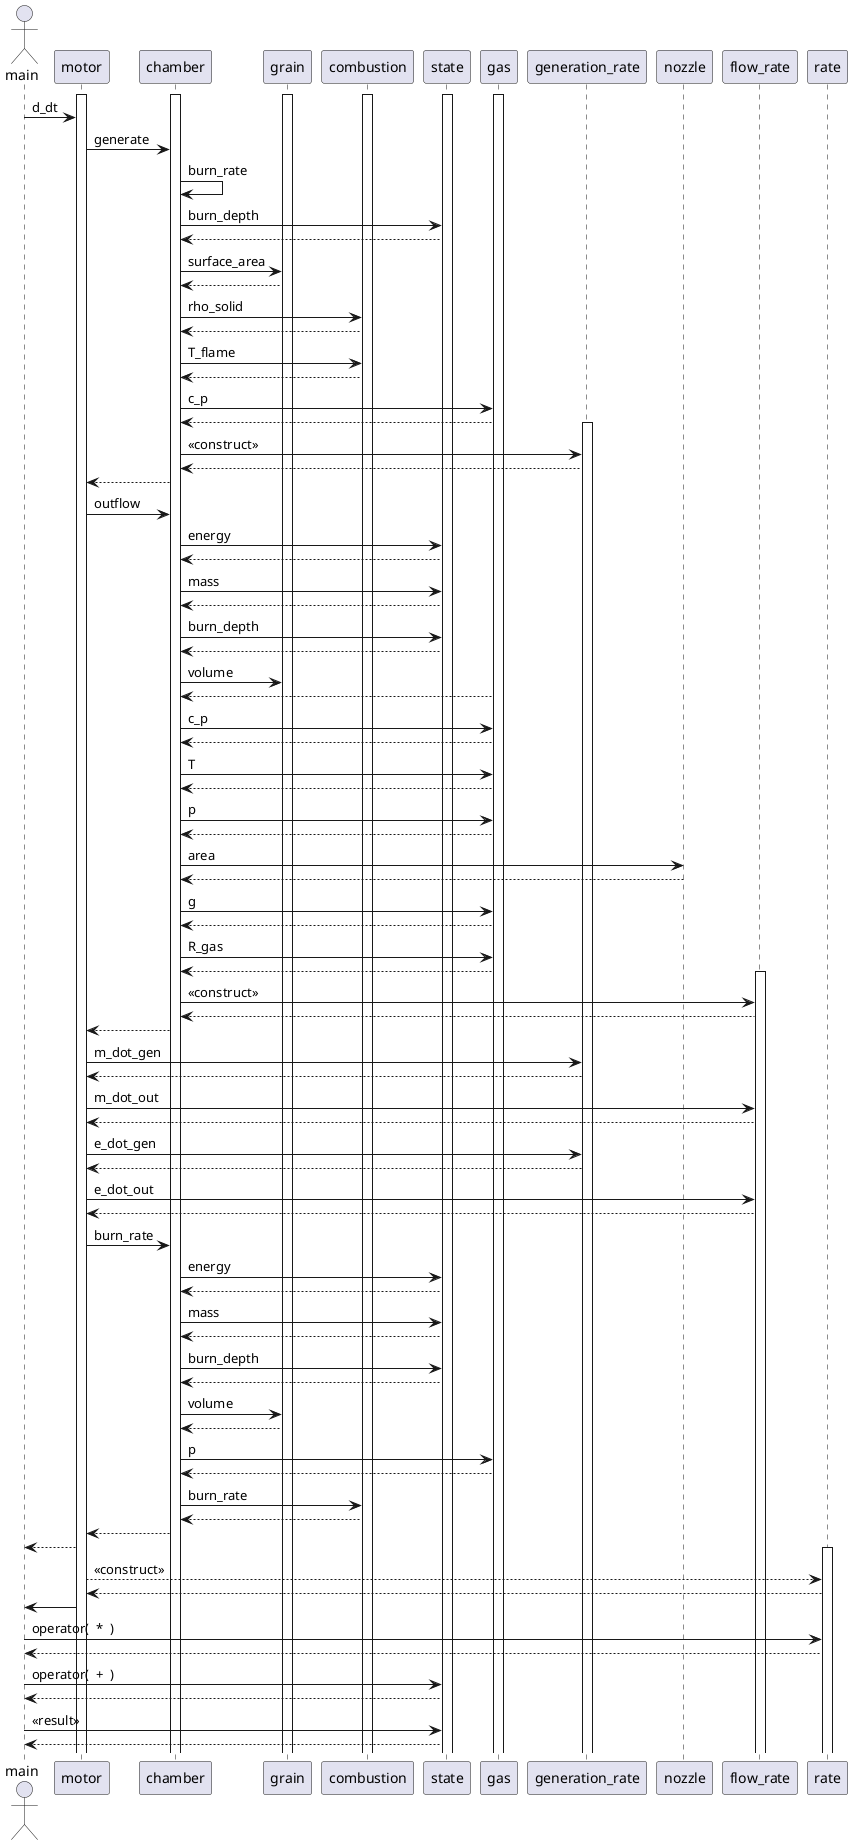 @startuml
Actor main
activate motor
activate chamber
activate grain
activate combustion
activate state
activate gas
main -> motor: d_dt
motor -> chamber: generate
chamber -> chamber: burn_rate
chamber -> state: burn_depth
state --> chamber
chamber -> grain: surface_area
grain --> chamber
chamber -> combustion: rho_solid
combustion --> chamber
chamber -> combustion: T_flame
combustion --> chamber
chamber -> gas: c_p
gas --> chamber
activate generation_rate
chamber -> generation_rate: <<construct>>
generation_rate --> chamber
chamber --> motor
motor -> chamber: outflow
chamber -> state: energy
state --> chamber
chamber -> state: mass
state --> chamber
chamber -> state: burn_depth
state --> chamber
chamber -> grain: volume
gas --> chamber
chamber -> gas: c_p
gas --> chamber
chamber -> gas: T
gas --> chamber
chamber -> gas: p
gas --> chamber
chamber -> nozzle: area
nozzle --> chamber
chamber -> gas: g
gas --> chamber
chamber -> gas: R_gas
gas --> chamber
activate flow_rate
chamber -> flow_rate: <<construct>>
flow_rate --> chamber
chamber --> motor
motor -> generation_rate: m_dot_gen
generation_rate --> motor
motor -> flow_rate: m_dot_out
flow_rate --> motor
motor -> generation_rate: e_dot_gen
generation_rate --> motor
motor -> flow_rate: e_dot_out
flow_rate --> motor
motor -> chamber: burn_rate

chamber -> state: energy
state --> chamber
chamber -> state: mass
state --> chamber
chamber -> state: burn_depth
state --> chamber
chamber -> grain: volume
grain --> chamber
chamber -> gas: p
gas --> chamber
chamber -> combustion: burn_rate
combustion --> chamber
chamber --> motor
motor --> main

activate rate
motor --> rate: <<construct>>
rate --> motor
motor -> main
main -> rate: operator(  *  )
rate --> main
main -> state: operator(  +  )
state --> main
main -> state: <<result>>
state --> main

@enduml
